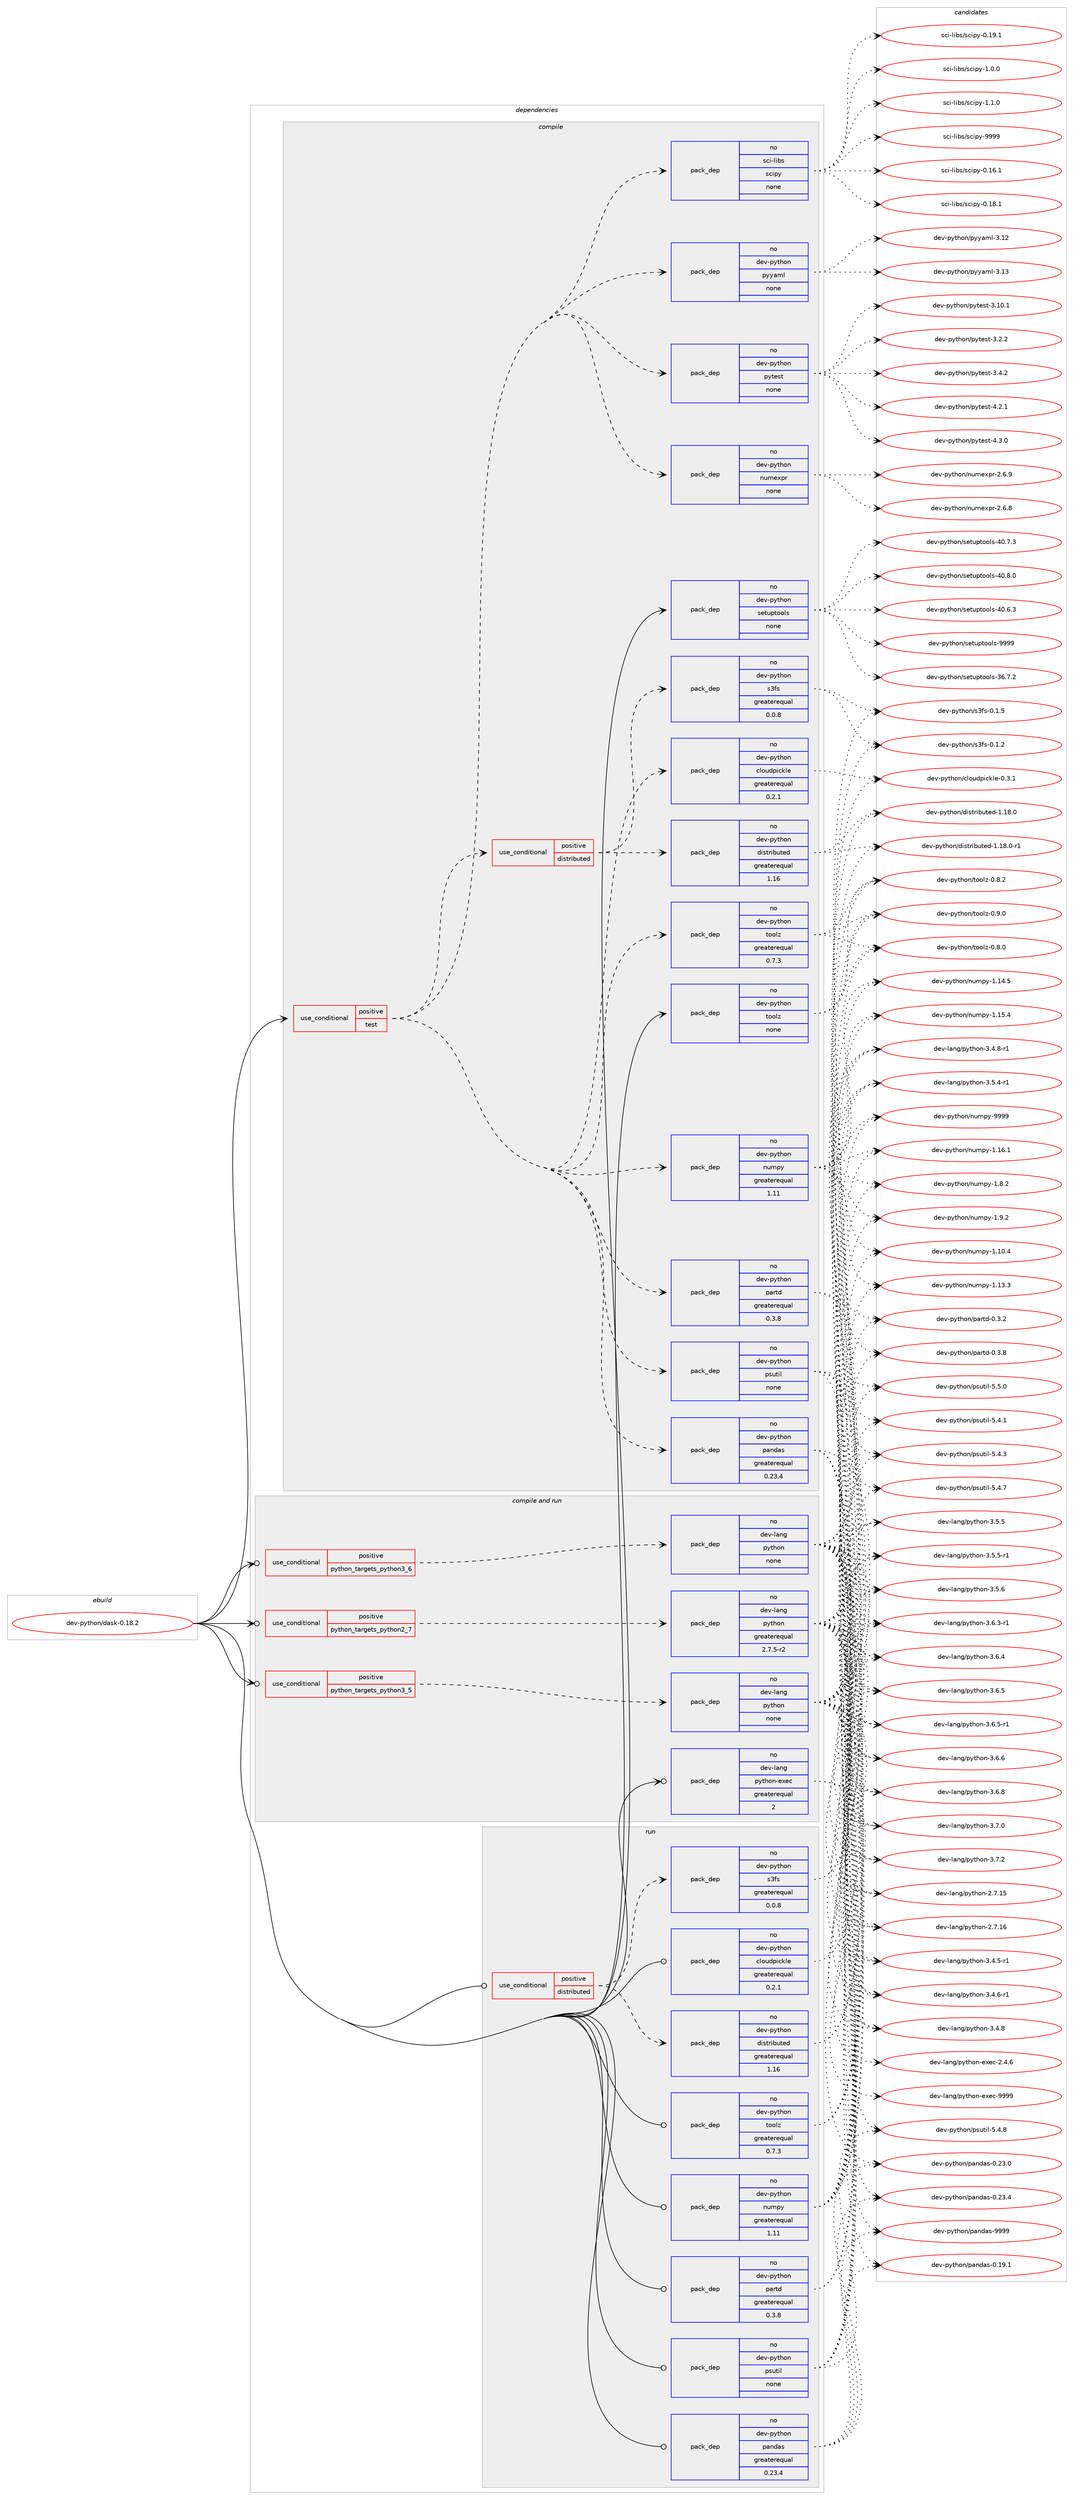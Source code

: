 digraph prolog {

# *************
# Graph options
# *************

newrank=true;
concentrate=true;
compound=true;
graph [rankdir=LR,fontname=Helvetica,fontsize=10,ranksep=1.5];#, ranksep=2.5, nodesep=0.2];
edge  [arrowhead=vee];
node  [fontname=Helvetica,fontsize=10];

# **********
# The ebuild
# **********

subgraph cluster_leftcol {
color=gray;
rank=same;
label=<<i>ebuild</i>>;
id [label="dev-python/dask-0.18.2", color=red, width=4, href="../dev-python/dask-0.18.2.svg"];
}

# ****************
# The dependencies
# ****************

subgraph cluster_midcol {
color=gray;
label=<<i>dependencies</i>>;
subgraph cluster_compile {
fillcolor="#eeeeee";
style=filled;
label=<<i>compile</i>>;
subgraph cond373071 {
dependency1405266 [label=<<TABLE BORDER="0" CELLBORDER="1" CELLSPACING="0" CELLPADDING="4"><TR><TD ROWSPAN="3" CELLPADDING="10">use_conditional</TD></TR><TR><TD>positive</TD></TR><TR><TD>test</TD></TR></TABLE>>, shape=none, color=red];
subgraph pack1008950 {
dependency1405267 [label=<<TABLE BORDER="0" CELLBORDER="1" CELLSPACING="0" CELLPADDING="4" WIDTH="220"><TR><TD ROWSPAN="6" CELLPADDING="30">pack_dep</TD></TR><TR><TD WIDTH="110">no</TD></TR><TR><TD>dev-python</TD></TR><TR><TD>cloudpickle</TD></TR><TR><TD>greaterequal</TD></TR><TR><TD>0.2.1</TD></TR></TABLE>>, shape=none, color=blue];
}
dependency1405266:e -> dependency1405267:w [weight=20,style="dashed",arrowhead="vee"];
subgraph pack1008951 {
dependency1405268 [label=<<TABLE BORDER="0" CELLBORDER="1" CELLSPACING="0" CELLPADDING="4" WIDTH="220"><TR><TD ROWSPAN="6" CELLPADDING="30">pack_dep</TD></TR><TR><TD WIDTH="110">no</TD></TR><TR><TD>dev-python</TD></TR><TR><TD>numpy</TD></TR><TR><TD>greaterequal</TD></TR><TR><TD>1.11</TD></TR></TABLE>>, shape=none, color=blue];
}
dependency1405266:e -> dependency1405268:w [weight=20,style="dashed",arrowhead="vee"];
subgraph pack1008952 {
dependency1405269 [label=<<TABLE BORDER="0" CELLBORDER="1" CELLSPACING="0" CELLPADDING="4" WIDTH="220"><TR><TD ROWSPAN="6" CELLPADDING="30">pack_dep</TD></TR><TR><TD WIDTH="110">no</TD></TR><TR><TD>dev-python</TD></TR><TR><TD>pandas</TD></TR><TR><TD>greaterequal</TD></TR><TR><TD>0.23.4</TD></TR></TABLE>>, shape=none, color=blue];
}
dependency1405266:e -> dependency1405269:w [weight=20,style="dashed",arrowhead="vee"];
subgraph pack1008953 {
dependency1405270 [label=<<TABLE BORDER="0" CELLBORDER="1" CELLSPACING="0" CELLPADDING="4" WIDTH="220"><TR><TD ROWSPAN="6" CELLPADDING="30">pack_dep</TD></TR><TR><TD WIDTH="110">no</TD></TR><TR><TD>dev-python</TD></TR><TR><TD>partd</TD></TR><TR><TD>greaterequal</TD></TR><TR><TD>0.3.8</TD></TR></TABLE>>, shape=none, color=blue];
}
dependency1405266:e -> dependency1405270:w [weight=20,style="dashed",arrowhead="vee"];
subgraph pack1008954 {
dependency1405271 [label=<<TABLE BORDER="0" CELLBORDER="1" CELLSPACING="0" CELLPADDING="4" WIDTH="220"><TR><TD ROWSPAN="6" CELLPADDING="30">pack_dep</TD></TR><TR><TD WIDTH="110">no</TD></TR><TR><TD>dev-python</TD></TR><TR><TD>psutil</TD></TR><TR><TD>none</TD></TR><TR><TD></TD></TR></TABLE>>, shape=none, color=blue];
}
dependency1405266:e -> dependency1405271:w [weight=20,style="dashed",arrowhead="vee"];
subgraph pack1008955 {
dependency1405272 [label=<<TABLE BORDER="0" CELLBORDER="1" CELLSPACING="0" CELLPADDING="4" WIDTH="220"><TR><TD ROWSPAN="6" CELLPADDING="30">pack_dep</TD></TR><TR><TD WIDTH="110">no</TD></TR><TR><TD>dev-python</TD></TR><TR><TD>toolz</TD></TR><TR><TD>greaterequal</TD></TR><TR><TD>0.7.3</TD></TR></TABLE>>, shape=none, color=blue];
}
dependency1405266:e -> dependency1405272:w [weight=20,style="dashed",arrowhead="vee"];
subgraph cond373072 {
dependency1405273 [label=<<TABLE BORDER="0" CELLBORDER="1" CELLSPACING="0" CELLPADDING="4"><TR><TD ROWSPAN="3" CELLPADDING="10">use_conditional</TD></TR><TR><TD>positive</TD></TR><TR><TD>distributed</TD></TR></TABLE>>, shape=none, color=red];
subgraph pack1008956 {
dependency1405274 [label=<<TABLE BORDER="0" CELLBORDER="1" CELLSPACING="0" CELLPADDING="4" WIDTH="220"><TR><TD ROWSPAN="6" CELLPADDING="30">pack_dep</TD></TR><TR><TD WIDTH="110">no</TD></TR><TR><TD>dev-python</TD></TR><TR><TD>distributed</TD></TR><TR><TD>greaterequal</TD></TR><TR><TD>1.16</TD></TR></TABLE>>, shape=none, color=blue];
}
dependency1405273:e -> dependency1405274:w [weight=20,style="dashed",arrowhead="vee"];
subgraph pack1008957 {
dependency1405275 [label=<<TABLE BORDER="0" CELLBORDER="1" CELLSPACING="0" CELLPADDING="4" WIDTH="220"><TR><TD ROWSPAN="6" CELLPADDING="30">pack_dep</TD></TR><TR><TD WIDTH="110">no</TD></TR><TR><TD>dev-python</TD></TR><TR><TD>s3fs</TD></TR><TR><TD>greaterequal</TD></TR><TR><TD>0.0.8</TD></TR></TABLE>>, shape=none, color=blue];
}
dependency1405273:e -> dependency1405275:w [weight=20,style="dashed",arrowhead="vee"];
}
dependency1405266:e -> dependency1405273:w [weight=20,style="dashed",arrowhead="vee"];
subgraph pack1008958 {
dependency1405276 [label=<<TABLE BORDER="0" CELLBORDER="1" CELLSPACING="0" CELLPADDING="4" WIDTH="220"><TR><TD ROWSPAN="6" CELLPADDING="30">pack_dep</TD></TR><TR><TD WIDTH="110">no</TD></TR><TR><TD>dev-python</TD></TR><TR><TD>numexpr</TD></TR><TR><TD>none</TD></TR><TR><TD></TD></TR></TABLE>>, shape=none, color=blue];
}
dependency1405266:e -> dependency1405276:w [weight=20,style="dashed",arrowhead="vee"];
subgraph pack1008959 {
dependency1405277 [label=<<TABLE BORDER="0" CELLBORDER="1" CELLSPACING="0" CELLPADDING="4" WIDTH="220"><TR><TD ROWSPAN="6" CELLPADDING="30">pack_dep</TD></TR><TR><TD WIDTH="110">no</TD></TR><TR><TD>dev-python</TD></TR><TR><TD>pytest</TD></TR><TR><TD>none</TD></TR><TR><TD></TD></TR></TABLE>>, shape=none, color=blue];
}
dependency1405266:e -> dependency1405277:w [weight=20,style="dashed",arrowhead="vee"];
subgraph pack1008960 {
dependency1405278 [label=<<TABLE BORDER="0" CELLBORDER="1" CELLSPACING="0" CELLPADDING="4" WIDTH="220"><TR><TD ROWSPAN="6" CELLPADDING="30">pack_dep</TD></TR><TR><TD WIDTH="110">no</TD></TR><TR><TD>dev-python</TD></TR><TR><TD>pyyaml</TD></TR><TR><TD>none</TD></TR><TR><TD></TD></TR></TABLE>>, shape=none, color=blue];
}
dependency1405266:e -> dependency1405278:w [weight=20,style="dashed",arrowhead="vee"];
subgraph pack1008961 {
dependency1405279 [label=<<TABLE BORDER="0" CELLBORDER="1" CELLSPACING="0" CELLPADDING="4" WIDTH="220"><TR><TD ROWSPAN="6" CELLPADDING="30">pack_dep</TD></TR><TR><TD WIDTH="110">no</TD></TR><TR><TD>sci-libs</TD></TR><TR><TD>scipy</TD></TR><TR><TD>none</TD></TR><TR><TD></TD></TR></TABLE>>, shape=none, color=blue];
}
dependency1405266:e -> dependency1405279:w [weight=20,style="dashed",arrowhead="vee"];
}
id:e -> dependency1405266:w [weight=20,style="solid",arrowhead="vee"];
subgraph pack1008962 {
dependency1405280 [label=<<TABLE BORDER="0" CELLBORDER="1" CELLSPACING="0" CELLPADDING="4" WIDTH="220"><TR><TD ROWSPAN="6" CELLPADDING="30">pack_dep</TD></TR><TR><TD WIDTH="110">no</TD></TR><TR><TD>dev-python</TD></TR><TR><TD>setuptools</TD></TR><TR><TD>none</TD></TR><TR><TD></TD></TR></TABLE>>, shape=none, color=blue];
}
id:e -> dependency1405280:w [weight=20,style="solid",arrowhead="vee"];
subgraph pack1008963 {
dependency1405281 [label=<<TABLE BORDER="0" CELLBORDER="1" CELLSPACING="0" CELLPADDING="4" WIDTH="220"><TR><TD ROWSPAN="6" CELLPADDING="30">pack_dep</TD></TR><TR><TD WIDTH="110">no</TD></TR><TR><TD>dev-python</TD></TR><TR><TD>toolz</TD></TR><TR><TD>none</TD></TR><TR><TD></TD></TR></TABLE>>, shape=none, color=blue];
}
id:e -> dependency1405281:w [weight=20,style="solid",arrowhead="vee"];
}
subgraph cluster_compileandrun {
fillcolor="#eeeeee";
style=filled;
label=<<i>compile and run</i>>;
subgraph cond373073 {
dependency1405282 [label=<<TABLE BORDER="0" CELLBORDER="1" CELLSPACING="0" CELLPADDING="4"><TR><TD ROWSPAN="3" CELLPADDING="10">use_conditional</TD></TR><TR><TD>positive</TD></TR><TR><TD>python_targets_python2_7</TD></TR></TABLE>>, shape=none, color=red];
subgraph pack1008964 {
dependency1405283 [label=<<TABLE BORDER="0" CELLBORDER="1" CELLSPACING="0" CELLPADDING="4" WIDTH="220"><TR><TD ROWSPAN="6" CELLPADDING="30">pack_dep</TD></TR><TR><TD WIDTH="110">no</TD></TR><TR><TD>dev-lang</TD></TR><TR><TD>python</TD></TR><TR><TD>greaterequal</TD></TR><TR><TD>2.7.5-r2</TD></TR></TABLE>>, shape=none, color=blue];
}
dependency1405282:e -> dependency1405283:w [weight=20,style="dashed",arrowhead="vee"];
}
id:e -> dependency1405282:w [weight=20,style="solid",arrowhead="odotvee"];
subgraph cond373074 {
dependency1405284 [label=<<TABLE BORDER="0" CELLBORDER="1" CELLSPACING="0" CELLPADDING="4"><TR><TD ROWSPAN="3" CELLPADDING="10">use_conditional</TD></TR><TR><TD>positive</TD></TR><TR><TD>python_targets_python3_5</TD></TR></TABLE>>, shape=none, color=red];
subgraph pack1008965 {
dependency1405285 [label=<<TABLE BORDER="0" CELLBORDER="1" CELLSPACING="0" CELLPADDING="4" WIDTH="220"><TR><TD ROWSPAN="6" CELLPADDING="30">pack_dep</TD></TR><TR><TD WIDTH="110">no</TD></TR><TR><TD>dev-lang</TD></TR><TR><TD>python</TD></TR><TR><TD>none</TD></TR><TR><TD></TD></TR></TABLE>>, shape=none, color=blue];
}
dependency1405284:e -> dependency1405285:w [weight=20,style="dashed",arrowhead="vee"];
}
id:e -> dependency1405284:w [weight=20,style="solid",arrowhead="odotvee"];
subgraph cond373075 {
dependency1405286 [label=<<TABLE BORDER="0" CELLBORDER="1" CELLSPACING="0" CELLPADDING="4"><TR><TD ROWSPAN="3" CELLPADDING="10">use_conditional</TD></TR><TR><TD>positive</TD></TR><TR><TD>python_targets_python3_6</TD></TR></TABLE>>, shape=none, color=red];
subgraph pack1008966 {
dependency1405287 [label=<<TABLE BORDER="0" CELLBORDER="1" CELLSPACING="0" CELLPADDING="4" WIDTH="220"><TR><TD ROWSPAN="6" CELLPADDING="30">pack_dep</TD></TR><TR><TD WIDTH="110">no</TD></TR><TR><TD>dev-lang</TD></TR><TR><TD>python</TD></TR><TR><TD>none</TD></TR><TR><TD></TD></TR></TABLE>>, shape=none, color=blue];
}
dependency1405286:e -> dependency1405287:w [weight=20,style="dashed",arrowhead="vee"];
}
id:e -> dependency1405286:w [weight=20,style="solid",arrowhead="odotvee"];
subgraph pack1008967 {
dependency1405288 [label=<<TABLE BORDER="0" CELLBORDER="1" CELLSPACING="0" CELLPADDING="4" WIDTH="220"><TR><TD ROWSPAN="6" CELLPADDING="30">pack_dep</TD></TR><TR><TD WIDTH="110">no</TD></TR><TR><TD>dev-lang</TD></TR><TR><TD>python-exec</TD></TR><TR><TD>greaterequal</TD></TR><TR><TD>2</TD></TR></TABLE>>, shape=none, color=blue];
}
id:e -> dependency1405288:w [weight=20,style="solid",arrowhead="odotvee"];
}
subgraph cluster_run {
fillcolor="#eeeeee";
style=filled;
label=<<i>run</i>>;
subgraph cond373076 {
dependency1405289 [label=<<TABLE BORDER="0" CELLBORDER="1" CELLSPACING="0" CELLPADDING="4"><TR><TD ROWSPAN="3" CELLPADDING="10">use_conditional</TD></TR><TR><TD>positive</TD></TR><TR><TD>distributed</TD></TR></TABLE>>, shape=none, color=red];
subgraph pack1008968 {
dependency1405290 [label=<<TABLE BORDER="0" CELLBORDER="1" CELLSPACING="0" CELLPADDING="4" WIDTH="220"><TR><TD ROWSPAN="6" CELLPADDING="30">pack_dep</TD></TR><TR><TD WIDTH="110">no</TD></TR><TR><TD>dev-python</TD></TR><TR><TD>distributed</TD></TR><TR><TD>greaterequal</TD></TR><TR><TD>1.16</TD></TR></TABLE>>, shape=none, color=blue];
}
dependency1405289:e -> dependency1405290:w [weight=20,style="dashed",arrowhead="vee"];
subgraph pack1008969 {
dependency1405291 [label=<<TABLE BORDER="0" CELLBORDER="1" CELLSPACING="0" CELLPADDING="4" WIDTH="220"><TR><TD ROWSPAN="6" CELLPADDING="30">pack_dep</TD></TR><TR><TD WIDTH="110">no</TD></TR><TR><TD>dev-python</TD></TR><TR><TD>s3fs</TD></TR><TR><TD>greaterequal</TD></TR><TR><TD>0.0.8</TD></TR></TABLE>>, shape=none, color=blue];
}
dependency1405289:e -> dependency1405291:w [weight=20,style="dashed",arrowhead="vee"];
}
id:e -> dependency1405289:w [weight=20,style="solid",arrowhead="odot"];
subgraph pack1008970 {
dependency1405292 [label=<<TABLE BORDER="0" CELLBORDER="1" CELLSPACING="0" CELLPADDING="4" WIDTH="220"><TR><TD ROWSPAN="6" CELLPADDING="30">pack_dep</TD></TR><TR><TD WIDTH="110">no</TD></TR><TR><TD>dev-python</TD></TR><TR><TD>cloudpickle</TD></TR><TR><TD>greaterequal</TD></TR><TR><TD>0.2.1</TD></TR></TABLE>>, shape=none, color=blue];
}
id:e -> dependency1405292:w [weight=20,style="solid",arrowhead="odot"];
subgraph pack1008971 {
dependency1405293 [label=<<TABLE BORDER="0" CELLBORDER="1" CELLSPACING="0" CELLPADDING="4" WIDTH="220"><TR><TD ROWSPAN="6" CELLPADDING="30">pack_dep</TD></TR><TR><TD WIDTH="110">no</TD></TR><TR><TD>dev-python</TD></TR><TR><TD>numpy</TD></TR><TR><TD>greaterequal</TD></TR><TR><TD>1.11</TD></TR></TABLE>>, shape=none, color=blue];
}
id:e -> dependency1405293:w [weight=20,style="solid",arrowhead="odot"];
subgraph pack1008972 {
dependency1405294 [label=<<TABLE BORDER="0" CELLBORDER="1" CELLSPACING="0" CELLPADDING="4" WIDTH="220"><TR><TD ROWSPAN="6" CELLPADDING="30">pack_dep</TD></TR><TR><TD WIDTH="110">no</TD></TR><TR><TD>dev-python</TD></TR><TR><TD>pandas</TD></TR><TR><TD>greaterequal</TD></TR><TR><TD>0.23.4</TD></TR></TABLE>>, shape=none, color=blue];
}
id:e -> dependency1405294:w [weight=20,style="solid",arrowhead="odot"];
subgraph pack1008973 {
dependency1405295 [label=<<TABLE BORDER="0" CELLBORDER="1" CELLSPACING="0" CELLPADDING="4" WIDTH="220"><TR><TD ROWSPAN="6" CELLPADDING="30">pack_dep</TD></TR><TR><TD WIDTH="110">no</TD></TR><TR><TD>dev-python</TD></TR><TR><TD>partd</TD></TR><TR><TD>greaterequal</TD></TR><TR><TD>0.3.8</TD></TR></TABLE>>, shape=none, color=blue];
}
id:e -> dependency1405295:w [weight=20,style="solid",arrowhead="odot"];
subgraph pack1008974 {
dependency1405296 [label=<<TABLE BORDER="0" CELLBORDER="1" CELLSPACING="0" CELLPADDING="4" WIDTH="220"><TR><TD ROWSPAN="6" CELLPADDING="30">pack_dep</TD></TR><TR><TD WIDTH="110">no</TD></TR><TR><TD>dev-python</TD></TR><TR><TD>psutil</TD></TR><TR><TD>none</TD></TR><TR><TD></TD></TR></TABLE>>, shape=none, color=blue];
}
id:e -> dependency1405296:w [weight=20,style="solid",arrowhead="odot"];
subgraph pack1008975 {
dependency1405297 [label=<<TABLE BORDER="0" CELLBORDER="1" CELLSPACING="0" CELLPADDING="4" WIDTH="220"><TR><TD ROWSPAN="6" CELLPADDING="30">pack_dep</TD></TR><TR><TD WIDTH="110">no</TD></TR><TR><TD>dev-python</TD></TR><TR><TD>toolz</TD></TR><TR><TD>greaterequal</TD></TR><TR><TD>0.7.3</TD></TR></TABLE>>, shape=none, color=blue];
}
id:e -> dependency1405297:w [weight=20,style="solid",arrowhead="odot"];
}
}

# **************
# The candidates
# **************

subgraph cluster_choices {
rank=same;
color=gray;
label=<<i>candidates</i>>;

subgraph choice1008950 {
color=black;
nodesep=1;
choice10010111845112121116104111110479910811111710011210599107108101454846514649 [label="dev-python/cloudpickle-0.3.1", color=red, width=4,href="../dev-python/cloudpickle-0.3.1.svg"];
dependency1405267:e -> choice10010111845112121116104111110479910811111710011210599107108101454846514649:w [style=dotted,weight="100"];
}
subgraph choice1008951 {
color=black;
nodesep=1;
choice100101118451121211161041111104711011710911212145494649484652 [label="dev-python/numpy-1.10.4", color=red, width=4,href="../dev-python/numpy-1.10.4.svg"];
choice100101118451121211161041111104711011710911212145494649514651 [label="dev-python/numpy-1.13.3", color=red, width=4,href="../dev-python/numpy-1.13.3.svg"];
choice100101118451121211161041111104711011710911212145494649524653 [label="dev-python/numpy-1.14.5", color=red, width=4,href="../dev-python/numpy-1.14.5.svg"];
choice100101118451121211161041111104711011710911212145494649534652 [label="dev-python/numpy-1.15.4", color=red, width=4,href="../dev-python/numpy-1.15.4.svg"];
choice100101118451121211161041111104711011710911212145494649544649 [label="dev-python/numpy-1.16.1", color=red, width=4,href="../dev-python/numpy-1.16.1.svg"];
choice1001011184511212111610411111047110117109112121454946564650 [label="dev-python/numpy-1.8.2", color=red, width=4,href="../dev-python/numpy-1.8.2.svg"];
choice1001011184511212111610411111047110117109112121454946574650 [label="dev-python/numpy-1.9.2", color=red, width=4,href="../dev-python/numpy-1.9.2.svg"];
choice10010111845112121116104111110471101171091121214557575757 [label="dev-python/numpy-9999", color=red, width=4,href="../dev-python/numpy-9999.svg"];
dependency1405268:e -> choice100101118451121211161041111104711011710911212145494649484652:w [style=dotted,weight="100"];
dependency1405268:e -> choice100101118451121211161041111104711011710911212145494649514651:w [style=dotted,weight="100"];
dependency1405268:e -> choice100101118451121211161041111104711011710911212145494649524653:w [style=dotted,weight="100"];
dependency1405268:e -> choice100101118451121211161041111104711011710911212145494649534652:w [style=dotted,weight="100"];
dependency1405268:e -> choice100101118451121211161041111104711011710911212145494649544649:w [style=dotted,weight="100"];
dependency1405268:e -> choice1001011184511212111610411111047110117109112121454946564650:w [style=dotted,weight="100"];
dependency1405268:e -> choice1001011184511212111610411111047110117109112121454946574650:w [style=dotted,weight="100"];
dependency1405268:e -> choice10010111845112121116104111110471101171091121214557575757:w [style=dotted,weight="100"];
}
subgraph choice1008952 {
color=black;
nodesep=1;
choice1001011184511212111610411111047112971101009711545484649574649 [label="dev-python/pandas-0.19.1", color=red, width=4,href="../dev-python/pandas-0.19.1.svg"];
choice1001011184511212111610411111047112971101009711545484650514648 [label="dev-python/pandas-0.23.0", color=red, width=4,href="../dev-python/pandas-0.23.0.svg"];
choice1001011184511212111610411111047112971101009711545484650514652 [label="dev-python/pandas-0.23.4", color=red, width=4,href="../dev-python/pandas-0.23.4.svg"];
choice100101118451121211161041111104711297110100971154557575757 [label="dev-python/pandas-9999", color=red, width=4,href="../dev-python/pandas-9999.svg"];
dependency1405269:e -> choice1001011184511212111610411111047112971101009711545484649574649:w [style=dotted,weight="100"];
dependency1405269:e -> choice1001011184511212111610411111047112971101009711545484650514648:w [style=dotted,weight="100"];
dependency1405269:e -> choice1001011184511212111610411111047112971101009711545484650514652:w [style=dotted,weight="100"];
dependency1405269:e -> choice100101118451121211161041111104711297110100971154557575757:w [style=dotted,weight="100"];
}
subgraph choice1008953 {
color=black;
nodesep=1;
choice100101118451121211161041111104711297114116100454846514650 [label="dev-python/partd-0.3.2", color=red, width=4,href="../dev-python/partd-0.3.2.svg"];
choice100101118451121211161041111104711297114116100454846514656 [label="dev-python/partd-0.3.8", color=red, width=4,href="../dev-python/partd-0.3.8.svg"];
dependency1405270:e -> choice100101118451121211161041111104711297114116100454846514650:w [style=dotted,weight="100"];
dependency1405270:e -> choice100101118451121211161041111104711297114116100454846514656:w [style=dotted,weight="100"];
}
subgraph choice1008954 {
color=black;
nodesep=1;
choice1001011184511212111610411111047112115117116105108455346524649 [label="dev-python/psutil-5.4.1", color=red, width=4,href="../dev-python/psutil-5.4.1.svg"];
choice1001011184511212111610411111047112115117116105108455346524651 [label="dev-python/psutil-5.4.3", color=red, width=4,href="../dev-python/psutil-5.4.3.svg"];
choice1001011184511212111610411111047112115117116105108455346524655 [label="dev-python/psutil-5.4.7", color=red, width=4,href="../dev-python/psutil-5.4.7.svg"];
choice1001011184511212111610411111047112115117116105108455346524656 [label="dev-python/psutil-5.4.8", color=red, width=4,href="../dev-python/psutil-5.4.8.svg"];
choice1001011184511212111610411111047112115117116105108455346534648 [label="dev-python/psutil-5.5.0", color=red, width=4,href="../dev-python/psutil-5.5.0.svg"];
dependency1405271:e -> choice1001011184511212111610411111047112115117116105108455346524649:w [style=dotted,weight="100"];
dependency1405271:e -> choice1001011184511212111610411111047112115117116105108455346524651:w [style=dotted,weight="100"];
dependency1405271:e -> choice1001011184511212111610411111047112115117116105108455346524655:w [style=dotted,weight="100"];
dependency1405271:e -> choice1001011184511212111610411111047112115117116105108455346524656:w [style=dotted,weight="100"];
dependency1405271:e -> choice1001011184511212111610411111047112115117116105108455346534648:w [style=dotted,weight="100"];
}
subgraph choice1008955 {
color=black;
nodesep=1;
choice1001011184511212111610411111047116111111108122454846564648 [label="dev-python/toolz-0.8.0", color=red, width=4,href="../dev-python/toolz-0.8.0.svg"];
choice1001011184511212111610411111047116111111108122454846564650 [label="dev-python/toolz-0.8.2", color=red, width=4,href="../dev-python/toolz-0.8.2.svg"];
choice1001011184511212111610411111047116111111108122454846574648 [label="dev-python/toolz-0.9.0", color=red, width=4,href="../dev-python/toolz-0.9.0.svg"];
dependency1405272:e -> choice1001011184511212111610411111047116111111108122454846564648:w [style=dotted,weight="100"];
dependency1405272:e -> choice1001011184511212111610411111047116111111108122454846564650:w [style=dotted,weight="100"];
dependency1405272:e -> choice1001011184511212111610411111047116111111108122454846574648:w [style=dotted,weight="100"];
}
subgraph choice1008956 {
color=black;
nodesep=1;
choice10010111845112121116104111110471001051151161141059811711610110045494649564648 [label="dev-python/distributed-1.18.0", color=red, width=4,href="../dev-python/distributed-1.18.0.svg"];
choice100101118451121211161041111104710010511511611410598117116101100454946495646484511449 [label="dev-python/distributed-1.18.0-r1", color=red, width=4,href="../dev-python/distributed-1.18.0-r1.svg"];
dependency1405274:e -> choice10010111845112121116104111110471001051151161141059811711610110045494649564648:w [style=dotted,weight="100"];
dependency1405274:e -> choice100101118451121211161041111104710010511511611410598117116101100454946495646484511449:w [style=dotted,weight="100"];
}
subgraph choice1008957 {
color=black;
nodesep=1;
choice100101118451121211161041111104711551102115454846494650 [label="dev-python/s3fs-0.1.2", color=red, width=4,href="../dev-python/s3fs-0.1.2.svg"];
choice100101118451121211161041111104711551102115454846494653 [label="dev-python/s3fs-0.1.5", color=red, width=4,href="../dev-python/s3fs-0.1.5.svg"];
dependency1405275:e -> choice100101118451121211161041111104711551102115454846494650:w [style=dotted,weight="100"];
dependency1405275:e -> choice100101118451121211161041111104711551102115454846494653:w [style=dotted,weight="100"];
}
subgraph choice1008958 {
color=black;
nodesep=1;
choice1001011184511212111610411111047110117109101120112114455046544656 [label="dev-python/numexpr-2.6.8", color=red, width=4,href="../dev-python/numexpr-2.6.8.svg"];
choice1001011184511212111610411111047110117109101120112114455046544657 [label="dev-python/numexpr-2.6.9", color=red, width=4,href="../dev-python/numexpr-2.6.9.svg"];
dependency1405276:e -> choice1001011184511212111610411111047110117109101120112114455046544656:w [style=dotted,weight="100"];
dependency1405276:e -> choice1001011184511212111610411111047110117109101120112114455046544657:w [style=dotted,weight="100"];
}
subgraph choice1008959 {
color=black;
nodesep=1;
choice100101118451121211161041111104711212111610111511645514649484649 [label="dev-python/pytest-3.10.1", color=red, width=4,href="../dev-python/pytest-3.10.1.svg"];
choice1001011184511212111610411111047112121116101115116455146504650 [label="dev-python/pytest-3.2.2", color=red, width=4,href="../dev-python/pytest-3.2.2.svg"];
choice1001011184511212111610411111047112121116101115116455146524650 [label="dev-python/pytest-3.4.2", color=red, width=4,href="../dev-python/pytest-3.4.2.svg"];
choice1001011184511212111610411111047112121116101115116455246504649 [label="dev-python/pytest-4.2.1", color=red, width=4,href="../dev-python/pytest-4.2.1.svg"];
choice1001011184511212111610411111047112121116101115116455246514648 [label="dev-python/pytest-4.3.0", color=red, width=4,href="../dev-python/pytest-4.3.0.svg"];
dependency1405277:e -> choice100101118451121211161041111104711212111610111511645514649484649:w [style=dotted,weight="100"];
dependency1405277:e -> choice1001011184511212111610411111047112121116101115116455146504650:w [style=dotted,weight="100"];
dependency1405277:e -> choice1001011184511212111610411111047112121116101115116455146524650:w [style=dotted,weight="100"];
dependency1405277:e -> choice1001011184511212111610411111047112121116101115116455246504649:w [style=dotted,weight="100"];
dependency1405277:e -> choice1001011184511212111610411111047112121116101115116455246514648:w [style=dotted,weight="100"];
}
subgraph choice1008960 {
color=black;
nodesep=1;
choice1001011184511212111610411111047112121121971091084551464950 [label="dev-python/pyyaml-3.12", color=red, width=4,href="../dev-python/pyyaml-3.12.svg"];
choice1001011184511212111610411111047112121121971091084551464951 [label="dev-python/pyyaml-3.13", color=red, width=4,href="../dev-python/pyyaml-3.13.svg"];
dependency1405278:e -> choice1001011184511212111610411111047112121121971091084551464950:w [style=dotted,weight="100"];
dependency1405278:e -> choice1001011184511212111610411111047112121121971091084551464951:w [style=dotted,weight="100"];
}
subgraph choice1008961 {
color=black;
nodesep=1;
choice115991054510810598115471159910511212145484649544649 [label="sci-libs/scipy-0.16.1", color=red, width=4,href="../sci-libs/scipy-0.16.1.svg"];
choice115991054510810598115471159910511212145484649564649 [label="sci-libs/scipy-0.18.1", color=red, width=4,href="../sci-libs/scipy-0.18.1.svg"];
choice115991054510810598115471159910511212145484649574649 [label="sci-libs/scipy-0.19.1", color=red, width=4,href="../sci-libs/scipy-0.19.1.svg"];
choice1159910545108105981154711599105112121454946484648 [label="sci-libs/scipy-1.0.0", color=red, width=4,href="../sci-libs/scipy-1.0.0.svg"];
choice1159910545108105981154711599105112121454946494648 [label="sci-libs/scipy-1.1.0", color=red, width=4,href="../sci-libs/scipy-1.1.0.svg"];
choice11599105451081059811547115991051121214557575757 [label="sci-libs/scipy-9999", color=red, width=4,href="../sci-libs/scipy-9999.svg"];
dependency1405279:e -> choice115991054510810598115471159910511212145484649544649:w [style=dotted,weight="100"];
dependency1405279:e -> choice115991054510810598115471159910511212145484649564649:w [style=dotted,weight="100"];
dependency1405279:e -> choice115991054510810598115471159910511212145484649574649:w [style=dotted,weight="100"];
dependency1405279:e -> choice1159910545108105981154711599105112121454946484648:w [style=dotted,weight="100"];
dependency1405279:e -> choice1159910545108105981154711599105112121454946494648:w [style=dotted,weight="100"];
dependency1405279:e -> choice11599105451081059811547115991051121214557575757:w [style=dotted,weight="100"];
}
subgraph choice1008962 {
color=black;
nodesep=1;
choice100101118451121211161041111104711510111611711211611111110811545515446554650 [label="dev-python/setuptools-36.7.2", color=red, width=4,href="../dev-python/setuptools-36.7.2.svg"];
choice100101118451121211161041111104711510111611711211611111110811545524846544651 [label="dev-python/setuptools-40.6.3", color=red, width=4,href="../dev-python/setuptools-40.6.3.svg"];
choice100101118451121211161041111104711510111611711211611111110811545524846554651 [label="dev-python/setuptools-40.7.3", color=red, width=4,href="../dev-python/setuptools-40.7.3.svg"];
choice100101118451121211161041111104711510111611711211611111110811545524846564648 [label="dev-python/setuptools-40.8.0", color=red, width=4,href="../dev-python/setuptools-40.8.0.svg"];
choice10010111845112121116104111110471151011161171121161111111081154557575757 [label="dev-python/setuptools-9999", color=red, width=4,href="../dev-python/setuptools-9999.svg"];
dependency1405280:e -> choice100101118451121211161041111104711510111611711211611111110811545515446554650:w [style=dotted,weight="100"];
dependency1405280:e -> choice100101118451121211161041111104711510111611711211611111110811545524846544651:w [style=dotted,weight="100"];
dependency1405280:e -> choice100101118451121211161041111104711510111611711211611111110811545524846554651:w [style=dotted,weight="100"];
dependency1405280:e -> choice100101118451121211161041111104711510111611711211611111110811545524846564648:w [style=dotted,weight="100"];
dependency1405280:e -> choice10010111845112121116104111110471151011161171121161111111081154557575757:w [style=dotted,weight="100"];
}
subgraph choice1008963 {
color=black;
nodesep=1;
choice1001011184511212111610411111047116111111108122454846564648 [label="dev-python/toolz-0.8.0", color=red, width=4,href="../dev-python/toolz-0.8.0.svg"];
choice1001011184511212111610411111047116111111108122454846564650 [label="dev-python/toolz-0.8.2", color=red, width=4,href="../dev-python/toolz-0.8.2.svg"];
choice1001011184511212111610411111047116111111108122454846574648 [label="dev-python/toolz-0.9.0", color=red, width=4,href="../dev-python/toolz-0.9.0.svg"];
dependency1405281:e -> choice1001011184511212111610411111047116111111108122454846564648:w [style=dotted,weight="100"];
dependency1405281:e -> choice1001011184511212111610411111047116111111108122454846564650:w [style=dotted,weight="100"];
dependency1405281:e -> choice1001011184511212111610411111047116111111108122454846574648:w [style=dotted,weight="100"];
}
subgraph choice1008964 {
color=black;
nodesep=1;
choice10010111845108971101034711212111610411111045504655464953 [label="dev-lang/python-2.7.15", color=red, width=4,href="../dev-lang/python-2.7.15.svg"];
choice10010111845108971101034711212111610411111045504655464954 [label="dev-lang/python-2.7.16", color=red, width=4,href="../dev-lang/python-2.7.16.svg"];
choice1001011184510897110103471121211161041111104551465246534511449 [label="dev-lang/python-3.4.5-r1", color=red, width=4,href="../dev-lang/python-3.4.5-r1.svg"];
choice1001011184510897110103471121211161041111104551465246544511449 [label="dev-lang/python-3.4.6-r1", color=red, width=4,href="../dev-lang/python-3.4.6-r1.svg"];
choice100101118451089711010347112121116104111110455146524656 [label="dev-lang/python-3.4.8", color=red, width=4,href="../dev-lang/python-3.4.8.svg"];
choice1001011184510897110103471121211161041111104551465246564511449 [label="dev-lang/python-3.4.8-r1", color=red, width=4,href="../dev-lang/python-3.4.8-r1.svg"];
choice1001011184510897110103471121211161041111104551465346524511449 [label="dev-lang/python-3.5.4-r1", color=red, width=4,href="../dev-lang/python-3.5.4-r1.svg"];
choice100101118451089711010347112121116104111110455146534653 [label="dev-lang/python-3.5.5", color=red, width=4,href="../dev-lang/python-3.5.5.svg"];
choice1001011184510897110103471121211161041111104551465346534511449 [label="dev-lang/python-3.5.5-r1", color=red, width=4,href="../dev-lang/python-3.5.5-r1.svg"];
choice100101118451089711010347112121116104111110455146534654 [label="dev-lang/python-3.5.6", color=red, width=4,href="../dev-lang/python-3.5.6.svg"];
choice1001011184510897110103471121211161041111104551465446514511449 [label="dev-lang/python-3.6.3-r1", color=red, width=4,href="../dev-lang/python-3.6.3-r1.svg"];
choice100101118451089711010347112121116104111110455146544652 [label="dev-lang/python-3.6.4", color=red, width=4,href="../dev-lang/python-3.6.4.svg"];
choice100101118451089711010347112121116104111110455146544653 [label="dev-lang/python-3.6.5", color=red, width=4,href="../dev-lang/python-3.6.5.svg"];
choice1001011184510897110103471121211161041111104551465446534511449 [label="dev-lang/python-3.6.5-r1", color=red, width=4,href="../dev-lang/python-3.6.5-r1.svg"];
choice100101118451089711010347112121116104111110455146544654 [label="dev-lang/python-3.6.6", color=red, width=4,href="../dev-lang/python-3.6.6.svg"];
choice100101118451089711010347112121116104111110455146544656 [label="dev-lang/python-3.6.8", color=red, width=4,href="../dev-lang/python-3.6.8.svg"];
choice100101118451089711010347112121116104111110455146554648 [label="dev-lang/python-3.7.0", color=red, width=4,href="../dev-lang/python-3.7.0.svg"];
choice100101118451089711010347112121116104111110455146554650 [label="dev-lang/python-3.7.2", color=red, width=4,href="../dev-lang/python-3.7.2.svg"];
dependency1405283:e -> choice10010111845108971101034711212111610411111045504655464953:w [style=dotted,weight="100"];
dependency1405283:e -> choice10010111845108971101034711212111610411111045504655464954:w [style=dotted,weight="100"];
dependency1405283:e -> choice1001011184510897110103471121211161041111104551465246534511449:w [style=dotted,weight="100"];
dependency1405283:e -> choice1001011184510897110103471121211161041111104551465246544511449:w [style=dotted,weight="100"];
dependency1405283:e -> choice100101118451089711010347112121116104111110455146524656:w [style=dotted,weight="100"];
dependency1405283:e -> choice1001011184510897110103471121211161041111104551465246564511449:w [style=dotted,weight="100"];
dependency1405283:e -> choice1001011184510897110103471121211161041111104551465346524511449:w [style=dotted,weight="100"];
dependency1405283:e -> choice100101118451089711010347112121116104111110455146534653:w [style=dotted,weight="100"];
dependency1405283:e -> choice1001011184510897110103471121211161041111104551465346534511449:w [style=dotted,weight="100"];
dependency1405283:e -> choice100101118451089711010347112121116104111110455146534654:w [style=dotted,weight="100"];
dependency1405283:e -> choice1001011184510897110103471121211161041111104551465446514511449:w [style=dotted,weight="100"];
dependency1405283:e -> choice100101118451089711010347112121116104111110455146544652:w [style=dotted,weight="100"];
dependency1405283:e -> choice100101118451089711010347112121116104111110455146544653:w [style=dotted,weight="100"];
dependency1405283:e -> choice1001011184510897110103471121211161041111104551465446534511449:w [style=dotted,weight="100"];
dependency1405283:e -> choice100101118451089711010347112121116104111110455146544654:w [style=dotted,weight="100"];
dependency1405283:e -> choice100101118451089711010347112121116104111110455146544656:w [style=dotted,weight="100"];
dependency1405283:e -> choice100101118451089711010347112121116104111110455146554648:w [style=dotted,weight="100"];
dependency1405283:e -> choice100101118451089711010347112121116104111110455146554650:w [style=dotted,weight="100"];
}
subgraph choice1008965 {
color=black;
nodesep=1;
choice10010111845108971101034711212111610411111045504655464953 [label="dev-lang/python-2.7.15", color=red, width=4,href="../dev-lang/python-2.7.15.svg"];
choice10010111845108971101034711212111610411111045504655464954 [label="dev-lang/python-2.7.16", color=red, width=4,href="../dev-lang/python-2.7.16.svg"];
choice1001011184510897110103471121211161041111104551465246534511449 [label="dev-lang/python-3.4.5-r1", color=red, width=4,href="../dev-lang/python-3.4.5-r1.svg"];
choice1001011184510897110103471121211161041111104551465246544511449 [label="dev-lang/python-3.4.6-r1", color=red, width=4,href="../dev-lang/python-3.4.6-r1.svg"];
choice100101118451089711010347112121116104111110455146524656 [label="dev-lang/python-3.4.8", color=red, width=4,href="../dev-lang/python-3.4.8.svg"];
choice1001011184510897110103471121211161041111104551465246564511449 [label="dev-lang/python-3.4.8-r1", color=red, width=4,href="../dev-lang/python-3.4.8-r1.svg"];
choice1001011184510897110103471121211161041111104551465346524511449 [label="dev-lang/python-3.5.4-r1", color=red, width=4,href="../dev-lang/python-3.5.4-r1.svg"];
choice100101118451089711010347112121116104111110455146534653 [label="dev-lang/python-3.5.5", color=red, width=4,href="../dev-lang/python-3.5.5.svg"];
choice1001011184510897110103471121211161041111104551465346534511449 [label="dev-lang/python-3.5.5-r1", color=red, width=4,href="../dev-lang/python-3.5.5-r1.svg"];
choice100101118451089711010347112121116104111110455146534654 [label="dev-lang/python-3.5.6", color=red, width=4,href="../dev-lang/python-3.5.6.svg"];
choice1001011184510897110103471121211161041111104551465446514511449 [label="dev-lang/python-3.6.3-r1", color=red, width=4,href="../dev-lang/python-3.6.3-r1.svg"];
choice100101118451089711010347112121116104111110455146544652 [label="dev-lang/python-3.6.4", color=red, width=4,href="../dev-lang/python-3.6.4.svg"];
choice100101118451089711010347112121116104111110455146544653 [label="dev-lang/python-3.6.5", color=red, width=4,href="../dev-lang/python-3.6.5.svg"];
choice1001011184510897110103471121211161041111104551465446534511449 [label="dev-lang/python-3.6.5-r1", color=red, width=4,href="../dev-lang/python-3.6.5-r1.svg"];
choice100101118451089711010347112121116104111110455146544654 [label="dev-lang/python-3.6.6", color=red, width=4,href="../dev-lang/python-3.6.6.svg"];
choice100101118451089711010347112121116104111110455146544656 [label="dev-lang/python-3.6.8", color=red, width=4,href="../dev-lang/python-3.6.8.svg"];
choice100101118451089711010347112121116104111110455146554648 [label="dev-lang/python-3.7.0", color=red, width=4,href="../dev-lang/python-3.7.0.svg"];
choice100101118451089711010347112121116104111110455146554650 [label="dev-lang/python-3.7.2", color=red, width=4,href="../dev-lang/python-3.7.2.svg"];
dependency1405285:e -> choice10010111845108971101034711212111610411111045504655464953:w [style=dotted,weight="100"];
dependency1405285:e -> choice10010111845108971101034711212111610411111045504655464954:w [style=dotted,weight="100"];
dependency1405285:e -> choice1001011184510897110103471121211161041111104551465246534511449:w [style=dotted,weight="100"];
dependency1405285:e -> choice1001011184510897110103471121211161041111104551465246544511449:w [style=dotted,weight="100"];
dependency1405285:e -> choice100101118451089711010347112121116104111110455146524656:w [style=dotted,weight="100"];
dependency1405285:e -> choice1001011184510897110103471121211161041111104551465246564511449:w [style=dotted,weight="100"];
dependency1405285:e -> choice1001011184510897110103471121211161041111104551465346524511449:w [style=dotted,weight="100"];
dependency1405285:e -> choice100101118451089711010347112121116104111110455146534653:w [style=dotted,weight="100"];
dependency1405285:e -> choice1001011184510897110103471121211161041111104551465346534511449:w [style=dotted,weight="100"];
dependency1405285:e -> choice100101118451089711010347112121116104111110455146534654:w [style=dotted,weight="100"];
dependency1405285:e -> choice1001011184510897110103471121211161041111104551465446514511449:w [style=dotted,weight="100"];
dependency1405285:e -> choice100101118451089711010347112121116104111110455146544652:w [style=dotted,weight="100"];
dependency1405285:e -> choice100101118451089711010347112121116104111110455146544653:w [style=dotted,weight="100"];
dependency1405285:e -> choice1001011184510897110103471121211161041111104551465446534511449:w [style=dotted,weight="100"];
dependency1405285:e -> choice100101118451089711010347112121116104111110455146544654:w [style=dotted,weight="100"];
dependency1405285:e -> choice100101118451089711010347112121116104111110455146544656:w [style=dotted,weight="100"];
dependency1405285:e -> choice100101118451089711010347112121116104111110455146554648:w [style=dotted,weight="100"];
dependency1405285:e -> choice100101118451089711010347112121116104111110455146554650:w [style=dotted,weight="100"];
}
subgraph choice1008966 {
color=black;
nodesep=1;
choice10010111845108971101034711212111610411111045504655464953 [label="dev-lang/python-2.7.15", color=red, width=4,href="../dev-lang/python-2.7.15.svg"];
choice10010111845108971101034711212111610411111045504655464954 [label="dev-lang/python-2.7.16", color=red, width=4,href="../dev-lang/python-2.7.16.svg"];
choice1001011184510897110103471121211161041111104551465246534511449 [label="dev-lang/python-3.4.5-r1", color=red, width=4,href="../dev-lang/python-3.4.5-r1.svg"];
choice1001011184510897110103471121211161041111104551465246544511449 [label="dev-lang/python-3.4.6-r1", color=red, width=4,href="../dev-lang/python-3.4.6-r1.svg"];
choice100101118451089711010347112121116104111110455146524656 [label="dev-lang/python-3.4.8", color=red, width=4,href="../dev-lang/python-3.4.8.svg"];
choice1001011184510897110103471121211161041111104551465246564511449 [label="dev-lang/python-3.4.8-r1", color=red, width=4,href="../dev-lang/python-3.4.8-r1.svg"];
choice1001011184510897110103471121211161041111104551465346524511449 [label="dev-lang/python-3.5.4-r1", color=red, width=4,href="../dev-lang/python-3.5.4-r1.svg"];
choice100101118451089711010347112121116104111110455146534653 [label="dev-lang/python-3.5.5", color=red, width=4,href="../dev-lang/python-3.5.5.svg"];
choice1001011184510897110103471121211161041111104551465346534511449 [label="dev-lang/python-3.5.5-r1", color=red, width=4,href="../dev-lang/python-3.5.5-r1.svg"];
choice100101118451089711010347112121116104111110455146534654 [label="dev-lang/python-3.5.6", color=red, width=4,href="../dev-lang/python-3.5.6.svg"];
choice1001011184510897110103471121211161041111104551465446514511449 [label="dev-lang/python-3.6.3-r1", color=red, width=4,href="../dev-lang/python-3.6.3-r1.svg"];
choice100101118451089711010347112121116104111110455146544652 [label="dev-lang/python-3.6.4", color=red, width=4,href="../dev-lang/python-3.6.4.svg"];
choice100101118451089711010347112121116104111110455146544653 [label="dev-lang/python-3.6.5", color=red, width=4,href="../dev-lang/python-3.6.5.svg"];
choice1001011184510897110103471121211161041111104551465446534511449 [label="dev-lang/python-3.6.5-r1", color=red, width=4,href="../dev-lang/python-3.6.5-r1.svg"];
choice100101118451089711010347112121116104111110455146544654 [label="dev-lang/python-3.6.6", color=red, width=4,href="../dev-lang/python-3.6.6.svg"];
choice100101118451089711010347112121116104111110455146544656 [label="dev-lang/python-3.6.8", color=red, width=4,href="../dev-lang/python-3.6.8.svg"];
choice100101118451089711010347112121116104111110455146554648 [label="dev-lang/python-3.7.0", color=red, width=4,href="../dev-lang/python-3.7.0.svg"];
choice100101118451089711010347112121116104111110455146554650 [label="dev-lang/python-3.7.2", color=red, width=4,href="../dev-lang/python-3.7.2.svg"];
dependency1405287:e -> choice10010111845108971101034711212111610411111045504655464953:w [style=dotted,weight="100"];
dependency1405287:e -> choice10010111845108971101034711212111610411111045504655464954:w [style=dotted,weight="100"];
dependency1405287:e -> choice1001011184510897110103471121211161041111104551465246534511449:w [style=dotted,weight="100"];
dependency1405287:e -> choice1001011184510897110103471121211161041111104551465246544511449:w [style=dotted,weight="100"];
dependency1405287:e -> choice100101118451089711010347112121116104111110455146524656:w [style=dotted,weight="100"];
dependency1405287:e -> choice1001011184510897110103471121211161041111104551465246564511449:w [style=dotted,weight="100"];
dependency1405287:e -> choice1001011184510897110103471121211161041111104551465346524511449:w [style=dotted,weight="100"];
dependency1405287:e -> choice100101118451089711010347112121116104111110455146534653:w [style=dotted,weight="100"];
dependency1405287:e -> choice1001011184510897110103471121211161041111104551465346534511449:w [style=dotted,weight="100"];
dependency1405287:e -> choice100101118451089711010347112121116104111110455146534654:w [style=dotted,weight="100"];
dependency1405287:e -> choice1001011184510897110103471121211161041111104551465446514511449:w [style=dotted,weight="100"];
dependency1405287:e -> choice100101118451089711010347112121116104111110455146544652:w [style=dotted,weight="100"];
dependency1405287:e -> choice100101118451089711010347112121116104111110455146544653:w [style=dotted,weight="100"];
dependency1405287:e -> choice1001011184510897110103471121211161041111104551465446534511449:w [style=dotted,weight="100"];
dependency1405287:e -> choice100101118451089711010347112121116104111110455146544654:w [style=dotted,weight="100"];
dependency1405287:e -> choice100101118451089711010347112121116104111110455146544656:w [style=dotted,weight="100"];
dependency1405287:e -> choice100101118451089711010347112121116104111110455146554648:w [style=dotted,weight="100"];
dependency1405287:e -> choice100101118451089711010347112121116104111110455146554650:w [style=dotted,weight="100"];
}
subgraph choice1008967 {
color=black;
nodesep=1;
choice1001011184510897110103471121211161041111104510112010199455046524654 [label="dev-lang/python-exec-2.4.6", color=red, width=4,href="../dev-lang/python-exec-2.4.6.svg"];
choice10010111845108971101034711212111610411111045101120101994557575757 [label="dev-lang/python-exec-9999", color=red, width=4,href="../dev-lang/python-exec-9999.svg"];
dependency1405288:e -> choice1001011184510897110103471121211161041111104510112010199455046524654:w [style=dotted,weight="100"];
dependency1405288:e -> choice10010111845108971101034711212111610411111045101120101994557575757:w [style=dotted,weight="100"];
}
subgraph choice1008968 {
color=black;
nodesep=1;
choice10010111845112121116104111110471001051151161141059811711610110045494649564648 [label="dev-python/distributed-1.18.0", color=red, width=4,href="../dev-python/distributed-1.18.0.svg"];
choice100101118451121211161041111104710010511511611410598117116101100454946495646484511449 [label="dev-python/distributed-1.18.0-r1", color=red, width=4,href="../dev-python/distributed-1.18.0-r1.svg"];
dependency1405290:e -> choice10010111845112121116104111110471001051151161141059811711610110045494649564648:w [style=dotted,weight="100"];
dependency1405290:e -> choice100101118451121211161041111104710010511511611410598117116101100454946495646484511449:w [style=dotted,weight="100"];
}
subgraph choice1008969 {
color=black;
nodesep=1;
choice100101118451121211161041111104711551102115454846494650 [label="dev-python/s3fs-0.1.2", color=red, width=4,href="../dev-python/s3fs-0.1.2.svg"];
choice100101118451121211161041111104711551102115454846494653 [label="dev-python/s3fs-0.1.5", color=red, width=4,href="../dev-python/s3fs-0.1.5.svg"];
dependency1405291:e -> choice100101118451121211161041111104711551102115454846494650:w [style=dotted,weight="100"];
dependency1405291:e -> choice100101118451121211161041111104711551102115454846494653:w [style=dotted,weight="100"];
}
subgraph choice1008970 {
color=black;
nodesep=1;
choice10010111845112121116104111110479910811111710011210599107108101454846514649 [label="dev-python/cloudpickle-0.3.1", color=red, width=4,href="../dev-python/cloudpickle-0.3.1.svg"];
dependency1405292:e -> choice10010111845112121116104111110479910811111710011210599107108101454846514649:w [style=dotted,weight="100"];
}
subgraph choice1008971 {
color=black;
nodesep=1;
choice100101118451121211161041111104711011710911212145494649484652 [label="dev-python/numpy-1.10.4", color=red, width=4,href="../dev-python/numpy-1.10.4.svg"];
choice100101118451121211161041111104711011710911212145494649514651 [label="dev-python/numpy-1.13.3", color=red, width=4,href="../dev-python/numpy-1.13.3.svg"];
choice100101118451121211161041111104711011710911212145494649524653 [label="dev-python/numpy-1.14.5", color=red, width=4,href="../dev-python/numpy-1.14.5.svg"];
choice100101118451121211161041111104711011710911212145494649534652 [label="dev-python/numpy-1.15.4", color=red, width=4,href="../dev-python/numpy-1.15.4.svg"];
choice100101118451121211161041111104711011710911212145494649544649 [label="dev-python/numpy-1.16.1", color=red, width=4,href="../dev-python/numpy-1.16.1.svg"];
choice1001011184511212111610411111047110117109112121454946564650 [label="dev-python/numpy-1.8.2", color=red, width=4,href="../dev-python/numpy-1.8.2.svg"];
choice1001011184511212111610411111047110117109112121454946574650 [label="dev-python/numpy-1.9.2", color=red, width=4,href="../dev-python/numpy-1.9.2.svg"];
choice10010111845112121116104111110471101171091121214557575757 [label="dev-python/numpy-9999", color=red, width=4,href="../dev-python/numpy-9999.svg"];
dependency1405293:e -> choice100101118451121211161041111104711011710911212145494649484652:w [style=dotted,weight="100"];
dependency1405293:e -> choice100101118451121211161041111104711011710911212145494649514651:w [style=dotted,weight="100"];
dependency1405293:e -> choice100101118451121211161041111104711011710911212145494649524653:w [style=dotted,weight="100"];
dependency1405293:e -> choice100101118451121211161041111104711011710911212145494649534652:w [style=dotted,weight="100"];
dependency1405293:e -> choice100101118451121211161041111104711011710911212145494649544649:w [style=dotted,weight="100"];
dependency1405293:e -> choice1001011184511212111610411111047110117109112121454946564650:w [style=dotted,weight="100"];
dependency1405293:e -> choice1001011184511212111610411111047110117109112121454946574650:w [style=dotted,weight="100"];
dependency1405293:e -> choice10010111845112121116104111110471101171091121214557575757:w [style=dotted,weight="100"];
}
subgraph choice1008972 {
color=black;
nodesep=1;
choice1001011184511212111610411111047112971101009711545484649574649 [label="dev-python/pandas-0.19.1", color=red, width=4,href="../dev-python/pandas-0.19.1.svg"];
choice1001011184511212111610411111047112971101009711545484650514648 [label="dev-python/pandas-0.23.0", color=red, width=4,href="../dev-python/pandas-0.23.0.svg"];
choice1001011184511212111610411111047112971101009711545484650514652 [label="dev-python/pandas-0.23.4", color=red, width=4,href="../dev-python/pandas-0.23.4.svg"];
choice100101118451121211161041111104711297110100971154557575757 [label="dev-python/pandas-9999", color=red, width=4,href="../dev-python/pandas-9999.svg"];
dependency1405294:e -> choice1001011184511212111610411111047112971101009711545484649574649:w [style=dotted,weight="100"];
dependency1405294:e -> choice1001011184511212111610411111047112971101009711545484650514648:w [style=dotted,weight="100"];
dependency1405294:e -> choice1001011184511212111610411111047112971101009711545484650514652:w [style=dotted,weight="100"];
dependency1405294:e -> choice100101118451121211161041111104711297110100971154557575757:w [style=dotted,weight="100"];
}
subgraph choice1008973 {
color=black;
nodesep=1;
choice100101118451121211161041111104711297114116100454846514650 [label="dev-python/partd-0.3.2", color=red, width=4,href="../dev-python/partd-0.3.2.svg"];
choice100101118451121211161041111104711297114116100454846514656 [label="dev-python/partd-0.3.8", color=red, width=4,href="../dev-python/partd-0.3.8.svg"];
dependency1405295:e -> choice100101118451121211161041111104711297114116100454846514650:w [style=dotted,weight="100"];
dependency1405295:e -> choice100101118451121211161041111104711297114116100454846514656:w [style=dotted,weight="100"];
}
subgraph choice1008974 {
color=black;
nodesep=1;
choice1001011184511212111610411111047112115117116105108455346524649 [label="dev-python/psutil-5.4.1", color=red, width=4,href="../dev-python/psutil-5.4.1.svg"];
choice1001011184511212111610411111047112115117116105108455346524651 [label="dev-python/psutil-5.4.3", color=red, width=4,href="../dev-python/psutil-5.4.3.svg"];
choice1001011184511212111610411111047112115117116105108455346524655 [label="dev-python/psutil-5.4.7", color=red, width=4,href="../dev-python/psutil-5.4.7.svg"];
choice1001011184511212111610411111047112115117116105108455346524656 [label="dev-python/psutil-5.4.8", color=red, width=4,href="../dev-python/psutil-5.4.8.svg"];
choice1001011184511212111610411111047112115117116105108455346534648 [label="dev-python/psutil-5.5.0", color=red, width=4,href="../dev-python/psutil-5.5.0.svg"];
dependency1405296:e -> choice1001011184511212111610411111047112115117116105108455346524649:w [style=dotted,weight="100"];
dependency1405296:e -> choice1001011184511212111610411111047112115117116105108455346524651:w [style=dotted,weight="100"];
dependency1405296:e -> choice1001011184511212111610411111047112115117116105108455346524655:w [style=dotted,weight="100"];
dependency1405296:e -> choice1001011184511212111610411111047112115117116105108455346524656:w [style=dotted,weight="100"];
dependency1405296:e -> choice1001011184511212111610411111047112115117116105108455346534648:w [style=dotted,weight="100"];
}
subgraph choice1008975 {
color=black;
nodesep=1;
choice1001011184511212111610411111047116111111108122454846564648 [label="dev-python/toolz-0.8.0", color=red, width=4,href="../dev-python/toolz-0.8.0.svg"];
choice1001011184511212111610411111047116111111108122454846564650 [label="dev-python/toolz-0.8.2", color=red, width=4,href="../dev-python/toolz-0.8.2.svg"];
choice1001011184511212111610411111047116111111108122454846574648 [label="dev-python/toolz-0.9.0", color=red, width=4,href="../dev-python/toolz-0.9.0.svg"];
dependency1405297:e -> choice1001011184511212111610411111047116111111108122454846564648:w [style=dotted,weight="100"];
dependency1405297:e -> choice1001011184511212111610411111047116111111108122454846564650:w [style=dotted,weight="100"];
dependency1405297:e -> choice1001011184511212111610411111047116111111108122454846574648:w [style=dotted,weight="100"];
}
}

}
